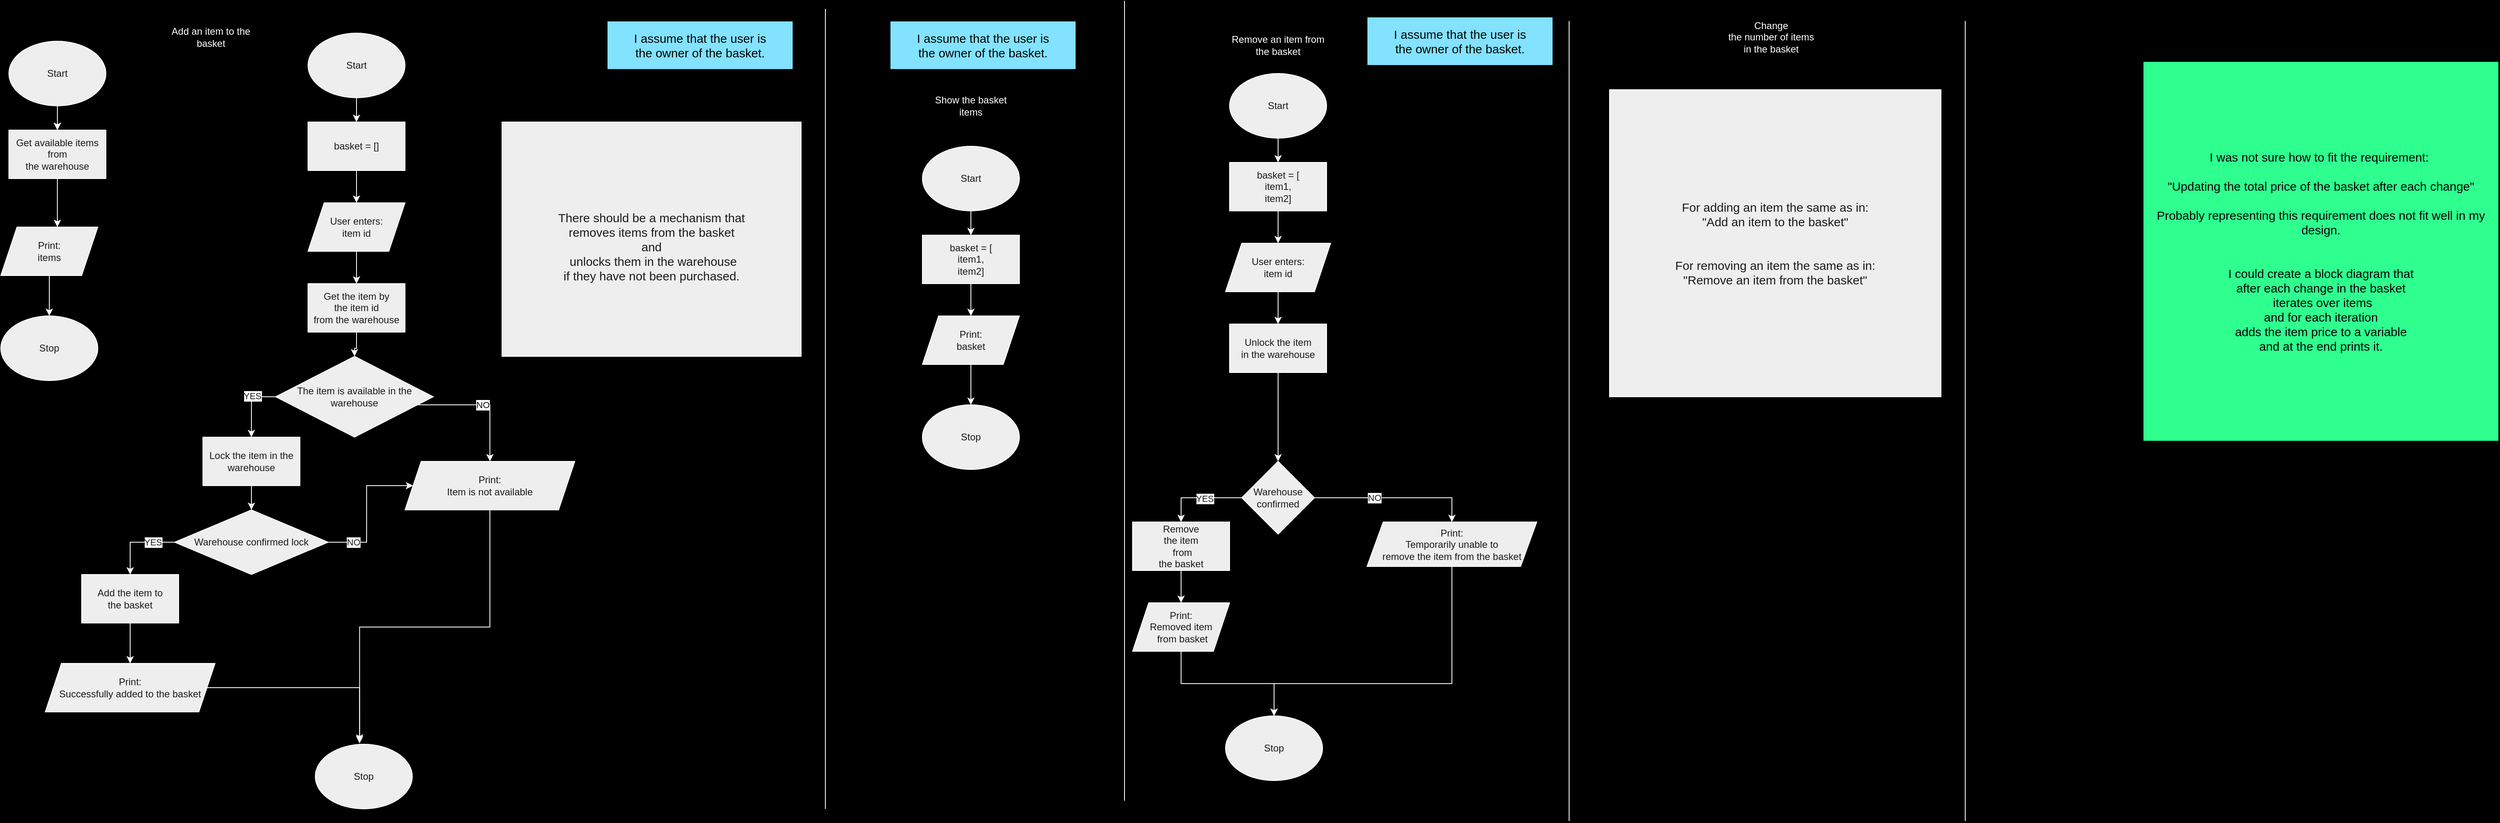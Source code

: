 <mxfile version="24.2.2" type="device">
  <diagram name="Strona-1" id="DosoIk-cxOrtkNcP-osp">
    <mxGraphModel dx="3660" dy="2198" grid="1" gridSize="10" guides="1" tooltips="1" connect="1" arrows="1" fold="1" page="1" pageScale="1" pageWidth="827" pageHeight="1169" background="#000000" math="0" shadow="0">
      <root>
        <mxCell id="0" />
        <mxCell id="1" parent="0" />
        <mxCell id="Ye-_vfyLdOvn20TMV67i-34" value="" style="edgeStyle=orthogonalEdgeStyle;rounded=0;orthogonalLoop=1;jettySize=auto;html=1;labelBackgroundColor=none;strokeColor=#FFFFFF;fontColor=default;" edge="1" parent="1" source="Ye-_vfyLdOvn20TMV67i-1" target="Ye-_vfyLdOvn20TMV67i-5">
          <mxGeometry relative="1" as="geometry" />
        </mxCell>
        <mxCell id="Ye-_vfyLdOvn20TMV67i-40" value="" style="edgeStyle=orthogonalEdgeStyle;orthogonalLoop=1;jettySize=auto;html=1;labelBackgroundColor=none;strokeColor=#FFFFFF;fontColor=default;" edge="1" parent="1" source="Ye-_vfyLdOvn20TMV67i-1" target="Ye-_vfyLdOvn20TMV67i-5">
          <mxGeometry relative="1" as="geometry" />
        </mxCell>
        <mxCell id="Ye-_vfyLdOvn20TMV67i-1" value="Start" style="ellipse;whiteSpace=wrap;html=1;labelBackgroundColor=none;strokeColor=#FFFFFF;rounded=0;fillColor=#EEEEEE;fontColor=#1A1A1A;" vertex="1" parent="1">
          <mxGeometry x="70" y="50" width="120" height="80" as="geometry" />
        </mxCell>
        <mxCell id="Ye-_vfyLdOvn20TMV67i-5" value="Get available items from&lt;br&gt;the warehouse" style="rounded=0;whiteSpace=wrap;html=1;labelBackgroundColor=none;strokeColor=#FFFFFF;fillColor=#EEEEEE;fontColor=#1A1A1A;" vertex="1" parent="1">
          <mxGeometry x="70" y="160" width="120" height="60" as="geometry" />
        </mxCell>
        <mxCell id="Ye-_vfyLdOvn20TMV67i-45" style="edgeStyle=orthogonalEdgeStyle;orthogonalLoop=1;jettySize=auto;html=1;entryX=0.5;entryY=0;entryDx=0;entryDy=0;strokeColor=#FFFFFF;labelBackgroundColor=none;fontColor=default;" edge="1" parent="1" source="Ye-_vfyLdOvn20TMV67i-6" target="Ye-_vfyLdOvn20TMV67i-24">
          <mxGeometry relative="1" as="geometry" />
        </mxCell>
        <mxCell id="Ye-_vfyLdOvn20TMV67i-6" value="Print:&lt;br&gt;items" style="shape=parallelogram;perimeter=parallelogramPerimeter;whiteSpace=wrap;html=1;fixedSize=1;labelBackgroundColor=none;strokeColor=#FFFFFF;rounded=0;fillColor=#EEEEEE;fontColor=#1A1A1A;" vertex="1" parent="1">
          <mxGeometry x="60" y="280" width="120" height="60" as="geometry" />
        </mxCell>
        <mxCell id="Ye-_vfyLdOvn20TMV67i-13" value="" style="edgeStyle=orthogonalEdgeStyle;rounded=0;orthogonalLoop=1;jettySize=auto;html=1;labelBackgroundColor=none;fontColor=default;strokeColor=#FFFFFF;" edge="1" parent="1" source="Ye-_vfyLdOvn20TMV67i-14">
          <mxGeometry relative="1" as="geometry">
            <mxPoint x="500" y="150" as="targetPoint" />
          </mxGeometry>
        </mxCell>
        <mxCell id="Ye-_vfyLdOvn20TMV67i-14" value="Start" style="ellipse;whiteSpace=wrap;html=1;labelBackgroundColor=none;strokeColor=#FFFFFF;rounded=0;fillColor=#EEEEEE;fontColor=#1A1A1A;" vertex="1" parent="1">
          <mxGeometry x="440" y="40" width="120" height="80" as="geometry" />
        </mxCell>
        <mxCell id="Ye-_vfyLdOvn20TMV67i-47" style="edgeStyle=orthogonalEdgeStyle;rounded=0;orthogonalLoop=1;jettySize=auto;html=1;strokeColor=#FFFFFF;fontColor=#FFFFFF;" edge="1" parent="1" source="Ye-_vfyLdOvn20TMV67i-16" target="Ye-_vfyLdOvn20TMV67i-17">
          <mxGeometry relative="1" as="geometry" />
        </mxCell>
        <mxCell id="Ye-_vfyLdOvn20TMV67i-16" value="User enters:&lt;br&gt;item id" style="shape=parallelogram;perimeter=parallelogramPerimeter;whiteSpace=wrap;html=1;fixedSize=1;labelBackgroundColor=none;strokeColor=#FFFFFF;rounded=0;fillColor=#EEEEEE;fontColor=#1A1A1A;" vertex="1" parent="1">
          <mxGeometry x="440" y="250" width="120" height="60" as="geometry" />
        </mxCell>
        <mxCell id="Ye-_vfyLdOvn20TMV67i-48" style="edgeStyle=orthogonalEdgeStyle;rounded=0;orthogonalLoop=1;jettySize=auto;html=1;entryX=0.5;entryY=0;entryDx=0;entryDy=0;strokeColor=#FFFFFF;fontColor=#FFFFFF;" edge="1" parent="1" source="Ye-_vfyLdOvn20TMV67i-17" target="Ye-_vfyLdOvn20TMV67i-18">
          <mxGeometry relative="1" as="geometry" />
        </mxCell>
        <mxCell id="Ye-_vfyLdOvn20TMV67i-17" value="Get the item by &lt;br&gt;the item id &lt;br&gt;from the warehouse" style="rounded=0;whiteSpace=wrap;html=1;labelBackgroundColor=none;strokeColor=#FFFFFF;fillColor=#EEEEEE;fontColor=#1A1A1A;" vertex="1" parent="1">
          <mxGeometry x="440" y="350" width="120" height="60" as="geometry" />
        </mxCell>
        <mxCell id="Ye-_vfyLdOvn20TMV67i-49" value="&lt;font color=&quot;#080808&quot;&gt;NO&lt;/font&gt;" style="edgeStyle=orthogonalEdgeStyle;rounded=0;orthogonalLoop=1;jettySize=auto;html=1;entryX=0.5;entryY=0;entryDx=0;entryDy=0;strokeColor=#FFFFFF;fontColor=#FFFFFF;" edge="1" parent="1" source="Ye-_vfyLdOvn20TMV67i-18" target="Ye-_vfyLdOvn20TMV67i-23">
          <mxGeometry relative="1" as="geometry">
            <Array as="points">
              <mxPoint x="665" y="500" />
            </Array>
          </mxGeometry>
        </mxCell>
        <mxCell id="Ye-_vfyLdOvn20TMV67i-64" style="edgeStyle=orthogonalEdgeStyle;rounded=0;orthogonalLoop=1;jettySize=auto;html=1;exitX=0;exitY=0.5;exitDx=0;exitDy=0;entryX=0.5;entryY=0;entryDx=0;entryDy=0;strokeColor=#FFFFFF;fontColor=#FFFFFF;" edge="1" parent="1" source="Ye-_vfyLdOvn20TMV67i-18" target="Ye-_vfyLdOvn20TMV67i-26">
          <mxGeometry relative="1" as="geometry" />
        </mxCell>
        <mxCell id="Ye-_vfyLdOvn20TMV67i-65" value="YES" style="edgeLabel;html=1;align=center;verticalAlign=middle;resizable=0;points=[];strokeColor=#FFFFFF;fontColor=#1A1A1A;fillColor=#EEEEEE;" vertex="1" connectable="0" parent="Ye-_vfyLdOvn20TMV67i-64">
          <mxGeometry x="-0.274" y="-1" relative="1" as="geometry">
            <mxPoint as="offset" />
          </mxGeometry>
        </mxCell>
        <mxCell id="Ye-_vfyLdOvn20TMV67i-18" value="The item is available in the&lt;br&gt;warehouse" style="rhombus;whiteSpace=wrap;html=1;labelBackgroundColor=none;strokeColor=#FFFFFF;rounded=0;fillColor=#EEEEEE;fontColor=#1A1A1A;" vertex="1" parent="1">
          <mxGeometry x="400" y="440" width="195" height="100" as="geometry" />
        </mxCell>
        <mxCell id="Ye-_vfyLdOvn20TMV67i-46" style="edgeStyle=orthogonalEdgeStyle;rounded=0;orthogonalLoop=1;jettySize=auto;html=1;exitX=0.5;exitY=1;exitDx=0;exitDy=0;entryX=0.5;entryY=0;entryDx=0;entryDy=0;strokeColor=#FFFFFF;fontColor=#FFFFFF;" edge="1" parent="1" source="Ye-_vfyLdOvn20TMV67i-19" target="Ye-_vfyLdOvn20TMV67i-16">
          <mxGeometry relative="1" as="geometry" />
        </mxCell>
        <mxCell id="Ye-_vfyLdOvn20TMV67i-19" value="basket = []" style="rounded=0;whiteSpace=wrap;html=1;labelBackgroundColor=none;strokeColor=#FFFFFF;fillColor=#EEEEEE;fontColor=#1A1A1A;" vertex="1" parent="1">
          <mxGeometry x="440" y="150" width="120" height="60" as="geometry" />
        </mxCell>
        <mxCell id="Ye-_vfyLdOvn20TMV67i-60" style="edgeStyle=orthogonalEdgeStyle;rounded=0;orthogonalLoop=1;jettySize=auto;html=1;entryX=0.5;entryY=0;entryDx=0;entryDy=0;strokeColor=#FFFFFF;fontColor=#FFFFFF;" edge="1" parent="1" source="Ye-_vfyLdOvn20TMV67i-20" target="Ye-_vfyLdOvn20TMV67i-22">
          <mxGeometry relative="1" as="geometry" />
        </mxCell>
        <mxCell id="Ye-_vfyLdOvn20TMV67i-20" value="&lt;div&gt;Add the item to&lt;/div&gt;the basket" style="rounded=0;whiteSpace=wrap;html=1;labelBackgroundColor=none;strokeColor=#FFFFFF;fillColor=#EEEEEE;fontColor=#1A1A1A;" vertex="1" parent="1">
          <mxGeometry x="160" y="710" width="120" height="60" as="geometry" />
        </mxCell>
        <mxCell id="Ye-_vfyLdOvn20TMV67i-22" value="Print:&lt;br&gt;Successfully added to the basket" style="shape=parallelogram;perimeter=parallelogramPerimeter;whiteSpace=wrap;html=1;fixedSize=1;labelBackgroundColor=none;strokeColor=#FFFFFF;rounded=0;fillColor=#EEEEEE;fontColor=#1A1A1A;" vertex="1" parent="1">
          <mxGeometry x="115" y="820" width="210" height="60" as="geometry" />
        </mxCell>
        <mxCell id="Ye-_vfyLdOvn20TMV67i-23" value="Print:&lt;br&gt;Item is not available" style="shape=parallelogram;perimeter=parallelogramPerimeter;whiteSpace=wrap;html=1;fixedSize=1;labelBackgroundColor=none;strokeColor=#FFFFFF;rounded=0;fillColor=#EEEEEE;fontColor=#1A1A1A;" vertex="1" parent="1">
          <mxGeometry x="560" y="570" width="210" height="60" as="geometry" />
        </mxCell>
        <mxCell id="Ye-_vfyLdOvn20TMV67i-24" value="Stop" style="ellipse;whiteSpace=wrap;html=1;labelBackgroundColor=none;strokeColor=#FFFFFF;rounded=0;fillColor=#EEEEEE;fontColor=#1A1A1A;" vertex="1" parent="1">
          <mxGeometry x="60" y="390" width="120" height="80" as="geometry" />
        </mxCell>
        <mxCell id="Ye-_vfyLdOvn20TMV67i-25" value="Stop" style="ellipse;whiteSpace=wrap;html=1;labelBackgroundColor=none;strokeColor=#FFFFFF;rounded=0;fillColor=#EEEEEE;fontColor=#1A1A1A;" vertex="1" parent="1">
          <mxGeometry x="449" y="920" width="120" height="80" as="geometry" />
        </mxCell>
        <mxCell id="Ye-_vfyLdOvn20TMV67i-61" style="edgeStyle=orthogonalEdgeStyle;rounded=0;orthogonalLoop=1;jettySize=auto;html=1;entryX=0.5;entryY=0;entryDx=0;entryDy=0;strokeColor=#FFFFFF;fontColor=#FFFFFF;" edge="1" parent="1" source="Ye-_vfyLdOvn20TMV67i-26" target="Ye-_vfyLdOvn20TMV67i-57">
          <mxGeometry relative="1" as="geometry" />
        </mxCell>
        <mxCell id="Ye-_vfyLdOvn20TMV67i-26" value="Lock the item in the warehouse" style="rounded=0;whiteSpace=wrap;html=1;labelBackgroundColor=none;strokeColor=#FFFFFF;fillColor=#EEEEEE;fontColor=#1A1A1A;" vertex="1" parent="1">
          <mxGeometry x="310" y="540" width="120" height="60" as="geometry" />
        </mxCell>
        <mxCell id="Ye-_vfyLdOvn20TMV67i-28" value="&lt;font style=&quot;font-size: 15px;&quot;&gt;&lt;br&gt;There should be a mechanism that&lt;br&gt;removes items from the basket&lt;br&gt;and&lt;br&gt;&amp;nbsp;unlocks them in the warehouse &lt;br&gt;if they have not been purchased.&lt;/font&gt;" style="rounded=0;whiteSpace=wrap;html=1;labelBackgroundColor=none;strokeColor=#FFFFFF;fillColor=#EEEEEE;fontColor=#1A1A1A;" vertex="1" parent="1">
          <mxGeometry x="680" y="150" width="370" height="290" as="geometry" />
        </mxCell>
        <mxCell id="Ye-_vfyLdOvn20TMV67i-36" value="" style="endArrow=classic;html=1;strokeColor=#FFFFFF;entryX=0.5;entryY=0;entryDx=0;entryDy=0;labelBackgroundColor=none;fontColor=default;" edge="1" parent="1" target="Ye-_vfyLdOvn20TMV67i-5">
          <mxGeometry width="50" height="50" relative="1" as="geometry">
            <mxPoint x="130" y="130" as="sourcePoint" />
            <mxPoint x="460" y="360" as="targetPoint" />
          </mxGeometry>
        </mxCell>
        <mxCell id="Ye-_vfyLdOvn20TMV67i-44" style="edgeStyle=orthogonalEdgeStyle;orthogonalLoop=1;jettySize=auto;html=1;entryX=0.583;entryY=0;entryDx=0;entryDy=0;entryPerimeter=0;strokeColor=#FFFFFF;labelBackgroundColor=none;fontColor=default;" edge="1" parent="1" source="Ye-_vfyLdOvn20TMV67i-5" target="Ye-_vfyLdOvn20TMV67i-6">
          <mxGeometry relative="1" as="geometry" />
        </mxCell>
        <mxCell id="Ye-_vfyLdOvn20TMV67i-54" style="edgeStyle=orthogonalEdgeStyle;rounded=0;orthogonalLoop=1;jettySize=auto;html=1;entryX=0.457;entryY=-0.013;entryDx=0;entryDy=0;entryPerimeter=0;strokeColor=#FFFFFF;fontColor=#FFFFFF;" edge="1" parent="1" source="Ye-_vfyLdOvn20TMV67i-22" target="Ye-_vfyLdOvn20TMV67i-25">
          <mxGeometry relative="1" as="geometry" />
        </mxCell>
        <mxCell id="Ye-_vfyLdOvn20TMV67i-55" style="edgeStyle=orthogonalEdgeStyle;rounded=0;orthogonalLoop=1;jettySize=auto;html=1;entryX=0.457;entryY=-0.04;entryDx=0;entryDy=0;entryPerimeter=0;strokeColor=#FFFFFF;fontColor=#FFFFFF;" edge="1" parent="1" source="Ye-_vfyLdOvn20TMV67i-23" target="Ye-_vfyLdOvn20TMV67i-25">
          <mxGeometry relative="1" as="geometry">
            <Array as="points">
              <mxPoint x="665" y="775" />
              <mxPoint x="504" y="775" />
            </Array>
          </mxGeometry>
        </mxCell>
        <mxCell id="Ye-_vfyLdOvn20TMV67i-58" style="edgeStyle=orthogonalEdgeStyle;rounded=0;orthogonalLoop=1;jettySize=auto;html=1;strokeColor=#FFFFFF;fontColor=#FFFFFF;" edge="1" parent="1" source="Ye-_vfyLdOvn20TMV67i-57" target="Ye-_vfyLdOvn20TMV67i-23">
          <mxGeometry relative="1" as="geometry" />
        </mxCell>
        <mxCell id="Ye-_vfyLdOvn20TMV67i-62" value="NO" style="edgeLabel;html=1;align=center;verticalAlign=middle;resizable=0;points=[];strokeColor=#FFFFFF;fontColor=#1A1A1A;fillColor=#EEEEEE;" vertex="1" connectable="0" parent="Ye-_vfyLdOvn20TMV67i-58">
          <mxGeometry x="-0.652" relative="1" as="geometry">
            <mxPoint as="offset" />
          </mxGeometry>
        </mxCell>
        <mxCell id="Ye-_vfyLdOvn20TMV67i-59" style="edgeStyle=orthogonalEdgeStyle;rounded=0;orthogonalLoop=1;jettySize=auto;html=1;exitX=0;exitY=0.5;exitDx=0;exitDy=0;strokeColor=#FFFFFF;fontColor=#FFFFFF;" edge="1" parent="1" source="Ye-_vfyLdOvn20TMV67i-57" target="Ye-_vfyLdOvn20TMV67i-20">
          <mxGeometry relative="1" as="geometry" />
        </mxCell>
        <mxCell id="Ye-_vfyLdOvn20TMV67i-63" value="YES" style="edgeLabel;html=1;align=center;verticalAlign=middle;resizable=0;points=[];strokeColor=#FFFFFF;fontColor=#1A1A1A;fillColor=#EEEEEE;" vertex="1" connectable="0" parent="Ye-_vfyLdOvn20TMV67i-59">
          <mxGeometry x="-0.435" relative="1" as="geometry">
            <mxPoint as="offset" />
          </mxGeometry>
        </mxCell>
        <mxCell id="Ye-_vfyLdOvn20TMV67i-57" value="Warehouse confirmed lock" style="rhombus;whiteSpace=wrap;html=1;labelBackgroundColor=none;strokeColor=#FFFFFF;rounded=0;fillColor=#EEEEEE;fontColor=#1A1A1A;" vertex="1" parent="1">
          <mxGeometry x="275" y="630" width="190" height="80" as="geometry" />
        </mxCell>
        <mxCell id="Ye-_vfyLdOvn20TMV67i-66" value="&lt;font color=&quot;#ffffff&quot;&gt;Add an item to the basket&lt;/font&gt;" style="text;html=1;align=center;verticalAlign=middle;whiteSpace=wrap;rounded=0;fontColor=#1A1A1A;" vertex="1" parent="1">
          <mxGeometry x="260" y="10" width="120" height="70" as="geometry" />
        </mxCell>
        <mxCell id="Ye-_vfyLdOvn20TMV67i-67" value="" style="endArrow=none;html=1;rounded=0;strokeColor=#FFFFFF;fontColor=#FFFFFF;" edge="1" parent="1">
          <mxGeometry width="50" height="50" relative="1" as="geometry">
            <mxPoint x="1080" y="10" as="sourcePoint" />
            <mxPoint x="1080" y="1000" as="targetPoint" />
          </mxGeometry>
        </mxCell>
        <mxCell id="Ye-_vfyLdOvn20TMV67i-68" value="&lt;font color=&quot;#ffffff&quot;&gt;Show the basket items&lt;/font&gt;" style="text;html=1;align=center;verticalAlign=middle;whiteSpace=wrap;rounded=0;fontColor=#1A1A1A;" vertex="1" parent="1">
          <mxGeometry x="1200" y="95" width="120" height="70" as="geometry" />
        </mxCell>
        <mxCell id="Ye-_vfyLdOvn20TMV67i-69" value="" style="edgeStyle=orthogonalEdgeStyle;rounded=0;orthogonalLoop=1;jettySize=auto;html=1;labelBackgroundColor=none;fontColor=default;strokeColor=#FFFFFF;" edge="1" parent="1" source="Ye-_vfyLdOvn20TMV67i-70">
          <mxGeometry relative="1" as="geometry">
            <mxPoint x="1260" y="290" as="targetPoint" />
          </mxGeometry>
        </mxCell>
        <mxCell id="Ye-_vfyLdOvn20TMV67i-70" value="Start" style="ellipse;whiteSpace=wrap;html=1;labelBackgroundColor=none;strokeColor=#FFFFFF;rounded=0;fillColor=#EEEEEE;fontColor=#1A1A1A;" vertex="1" parent="1">
          <mxGeometry x="1200" y="180" width="120" height="80" as="geometry" />
        </mxCell>
        <mxCell id="Ye-_vfyLdOvn20TMV67i-74" style="edgeStyle=orthogonalEdgeStyle;rounded=0;orthogonalLoop=1;jettySize=auto;html=1;entryX=0.5;entryY=0;entryDx=0;entryDy=0;strokeColor=#FFFFFF;fontColor=#FFFFFF;" edge="1" parent="1" source="Ye-_vfyLdOvn20TMV67i-71" target="Ye-_vfyLdOvn20TMV67i-72">
          <mxGeometry relative="1" as="geometry" />
        </mxCell>
        <mxCell id="Ye-_vfyLdOvn20TMV67i-71" value="basket = [&lt;br&gt;item1,&lt;br&gt;item2]" style="rounded=0;whiteSpace=wrap;html=1;labelBackgroundColor=none;strokeColor=#FFFFFF;fillColor=#EEEEEE;fontColor=#1A1A1A;" vertex="1" parent="1">
          <mxGeometry x="1200" y="290" width="120" height="60" as="geometry" />
        </mxCell>
        <mxCell id="Ye-_vfyLdOvn20TMV67i-75" style="edgeStyle=orthogonalEdgeStyle;rounded=0;orthogonalLoop=1;jettySize=auto;html=1;strokeColor=#FFFFFF;fontColor=#FFFFFF;" edge="1" parent="1" source="Ye-_vfyLdOvn20TMV67i-72" target="Ye-_vfyLdOvn20TMV67i-73">
          <mxGeometry relative="1" as="geometry" />
        </mxCell>
        <mxCell id="Ye-_vfyLdOvn20TMV67i-72" value="Print:&lt;br&gt;basket" style="shape=parallelogram;perimeter=parallelogramPerimeter;whiteSpace=wrap;html=1;fixedSize=1;labelBackgroundColor=none;strokeColor=#FFFFFF;rounded=0;fillColor=#EEEEEE;fontColor=#1A1A1A;" vertex="1" parent="1">
          <mxGeometry x="1200" y="390" width="120" height="60" as="geometry" />
        </mxCell>
        <mxCell id="Ye-_vfyLdOvn20TMV67i-73" value="Stop" style="ellipse;whiteSpace=wrap;html=1;labelBackgroundColor=none;strokeColor=#FFFFFF;rounded=0;fillColor=#EEEEEE;fontColor=#1A1A1A;" vertex="1" parent="1">
          <mxGeometry x="1200" y="500" width="120" height="80" as="geometry" />
        </mxCell>
        <mxCell id="Ye-_vfyLdOvn20TMV67i-76" value="" style="endArrow=none;html=1;rounded=0;strokeColor=#FFFFFF;fontColor=#FFFFFF;" edge="1" parent="1">
          <mxGeometry width="50" height="50" relative="1" as="geometry">
            <mxPoint x="1450" as="sourcePoint" />
            <mxPoint x="1450" y="990" as="targetPoint" />
          </mxGeometry>
        </mxCell>
        <mxCell id="Ye-_vfyLdOvn20TMV67i-77" value="&lt;font color=&quot;#ffffff&quot;&gt;Remove an item from the basket&lt;/font&gt;" style="text;html=1;align=center;verticalAlign=middle;whiteSpace=wrap;rounded=0;fontColor=#1A1A1A;" vertex="1" parent="1">
          <mxGeometry x="1580" y="20" width="120" height="70" as="geometry" />
        </mxCell>
        <mxCell id="Ye-_vfyLdOvn20TMV67i-78" value="" style="edgeStyle=orthogonalEdgeStyle;rounded=0;orthogonalLoop=1;jettySize=auto;html=1;labelBackgroundColor=none;fontColor=default;strokeColor=#FFFFFF;" edge="1" parent="1" source="Ye-_vfyLdOvn20TMV67i-79">
          <mxGeometry relative="1" as="geometry">
            <mxPoint x="1640" y="200" as="targetPoint" />
          </mxGeometry>
        </mxCell>
        <mxCell id="Ye-_vfyLdOvn20TMV67i-79" value="Start" style="ellipse;whiteSpace=wrap;html=1;labelBackgroundColor=none;strokeColor=#FFFFFF;rounded=0;fillColor=#EEEEEE;fontColor=#1A1A1A;" vertex="1" parent="1">
          <mxGeometry x="1580" y="90" width="120" height="80" as="geometry" />
        </mxCell>
        <mxCell id="Ye-_vfyLdOvn20TMV67i-82" style="edgeStyle=orthogonalEdgeStyle;rounded=0;orthogonalLoop=1;jettySize=auto;html=1;entryX=0.5;entryY=0;entryDx=0;entryDy=0;strokeColor=#FFFFFF;fontColor=#FFFFFF;" edge="1" parent="1" source="Ye-_vfyLdOvn20TMV67i-80" target="Ye-_vfyLdOvn20TMV67i-81">
          <mxGeometry relative="1" as="geometry" />
        </mxCell>
        <mxCell id="Ye-_vfyLdOvn20TMV67i-80" value="basket = [&lt;br&gt;item1,&lt;br&gt;item2]" style="rounded=0;whiteSpace=wrap;html=1;labelBackgroundColor=none;strokeColor=#FFFFFF;fillColor=#EEEEEE;fontColor=#1A1A1A;" vertex="1" parent="1">
          <mxGeometry x="1580" y="200" width="120" height="60" as="geometry" />
        </mxCell>
        <mxCell id="Ye-_vfyLdOvn20TMV67i-105" style="edgeStyle=orthogonalEdgeStyle;rounded=0;orthogonalLoop=1;jettySize=auto;html=1;entryX=0.5;entryY=0;entryDx=0;entryDy=0;strokeColor=#FFFFFF;fontColor=#FFFFFF;" edge="1" parent="1" source="Ye-_vfyLdOvn20TMV67i-81" target="Ye-_vfyLdOvn20TMV67i-83">
          <mxGeometry relative="1" as="geometry" />
        </mxCell>
        <mxCell id="Ye-_vfyLdOvn20TMV67i-81" value="User enters:&lt;br&gt;item id" style="shape=parallelogram;perimeter=parallelogramPerimeter;whiteSpace=wrap;html=1;fixedSize=1;labelBackgroundColor=none;strokeColor=#FFFFFF;rounded=0;fillColor=#EEEEEE;fontColor=#1A1A1A;" vertex="1" parent="1">
          <mxGeometry x="1575" y="300" width="130" height="60" as="geometry" />
        </mxCell>
        <mxCell id="Ye-_vfyLdOvn20TMV67i-106" style="edgeStyle=orthogonalEdgeStyle;rounded=0;orthogonalLoop=1;jettySize=auto;html=1;entryX=0.5;entryY=0;entryDx=0;entryDy=0;strokeColor=#FFFFFF;fontColor=#FFFFFF;" edge="1" parent="1" source="Ye-_vfyLdOvn20TMV67i-83" target="Ye-_vfyLdOvn20TMV67i-84">
          <mxGeometry relative="1" as="geometry" />
        </mxCell>
        <mxCell id="Ye-_vfyLdOvn20TMV67i-83" value="Unlock the item&lt;br&gt;in the warehouse" style="rounded=0;whiteSpace=wrap;html=1;labelBackgroundColor=none;strokeColor=#FFFFFF;fillColor=#EEEEEE;fontColor=#1A1A1A;" vertex="1" parent="1">
          <mxGeometry x="1580" y="400" width="120" height="60" as="geometry" />
        </mxCell>
        <mxCell id="Ye-_vfyLdOvn20TMV67i-94" style="edgeStyle=orthogonalEdgeStyle;rounded=0;orthogonalLoop=1;jettySize=auto;html=1;entryX=0.5;entryY=0;entryDx=0;entryDy=0;strokeColor=#FFFFFF;fontColor=#FFFFFF;" edge="1" parent="1" source="Ye-_vfyLdOvn20TMV67i-84" target="Ye-_vfyLdOvn20TMV67i-88">
          <mxGeometry relative="1" as="geometry" />
        </mxCell>
        <mxCell id="Ye-_vfyLdOvn20TMV67i-95" value="YES" style="edgeLabel;html=1;align=center;verticalAlign=middle;resizable=0;points=[];strokeColor=#FFFFFF;fontColor=#1A1A1A;fillColor=#EEEEEE;" vertex="1" connectable="0" parent="Ye-_vfyLdOvn20TMV67i-94">
          <mxGeometry x="-0.127" y="1" relative="1" as="geometry">
            <mxPoint as="offset" />
          </mxGeometry>
        </mxCell>
        <mxCell id="Ye-_vfyLdOvn20TMV67i-96" style="edgeStyle=orthogonalEdgeStyle;rounded=0;orthogonalLoop=1;jettySize=auto;html=1;strokeColor=#FFFFFF;fontColor=#FFFFFF;entryX=0.5;entryY=0;entryDx=0;entryDy=0;" edge="1" parent="1" source="Ye-_vfyLdOvn20TMV67i-84" target="Ye-_vfyLdOvn20TMV67i-91">
          <mxGeometry relative="1" as="geometry" />
        </mxCell>
        <mxCell id="Ye-_vfyLdOvn20TMV67i-97" value="NO" style="edgeLabel;html=1;align=center;verticalAlign=middle;resizable=0;points=[];strokeColor=#FFFFFF;fontColor=#1A1A1A;fillColor=#EEEEEE;" vertex="1" connectable="0" parent="Ye-_vfyLdOvn20TMV67i-96">
          <mxGeometry x="-0.551" y="-1" relative="1" as="geometry">
            <mxPoint x="29" y="-1" as="offset" />
          </mxGeometry>
        </mxCell>
        <mxCell id="Ye-_vfyLdOvn20TMV67i-84" value="Warehouse confirmed" style="rhombus;whiteSpace=wrap;html=1;strokeColor=#FFFFFF;fontColor=#1A1A1A;fillColor=#EEEEEE;" vertex="1" parent="1">
          <mxGeometry x="1595" y="570" width="90" height="90" as="geometry" />
        </mxCell>
        <mxCell id="Ye-_vfyLdOvn20TMV67i-107" style="edgeStyle=orthogonalEdgeStyle;rounded=0;orthogonalLoop=1;jettySize=auto;html=1;exitX=0.5;exitY=1;exitDx=0;exitDy=0;strokeColor=#FFFFFF;fontColor=#FFFFFF;" edge="1" parent="1" source="Ye-_vfyLdOvn20TMV67i-88" target="Ye-_vfyLdOvn20TMV67i-89">
          <mxGeometry relative="1" as="geometry" />
        </mxCell>
        <mxCell id="Ye-_vfyLdOvn20TMV67i-88" value="Remove &lt;br&gt;the item&lt;br&gt;&amp;nbsp;from &lt;br&gt;the basket" style="rounded=0;whiteSpace=wrap;html=1;labelBackgroundColor=none;strokeColor=#FFFFFF;fillColor=#EEEEEE;fontColor=#1A1A1A;" vertex="1" parent="1">
          <mxGeometry x="1460" y="645" width="120" height="60" as="geometry" />
        </mxCell>
        <mxCell id="Ye-_vfyLdOvn20TMV67i-98" style="edgeStyle=orthogonalEdgeStyle;rounded=0;orthogonalLoop=1;jettySize=auto;html=1;strokeColor=#FFFFFF;fontColor=#FFFFFF;" edge="1" parent="1" source="Ye-_vfyLdOvn20TMV67i-89" target="Ye-_vfyLdOvn20TMV67i-90">
          <mxGeometry relative="1" as="geometry" />
        </mxCell>
        <mxCell id="Ye-_vfyLdOvn20TMV67i-89" value="Print:&lt;br&gt;Removed item&lt;br&gt;&amp;nbsp;from basket" style="shape=parallelogram;perimeter=parallelogramPerimeter;whiteSpace=wrap;html=1;fixedSize=1;labelBackgroundColor=none;strokeColor=#FFFFFF;rounded=0;fillColor=#EEEEEE;fontColor=#1A1A1A;" vertex="1" parent="1">
          <mxGeometry x="1460" y="745" width="120" height="60" as="geometry" />
        </mxCell>
        <mxCell id="Ye-_vfyLdOvn20TMV67i-90" value="Stop" style="ellipse;whiteSpace=wrap;html=1;labelBackgroundColor=none;strokeColor=#FFFFFF;rounded=0;fillColor=#EEEEEE;fontColor=#1A1A1A;" vertex="1" parent="1">
          <mxGeometry x="1575" y="885" width="120" height="80" as="geometry" />
        </mxCell>
        <mxCell id="Ye-_vfyLdOvn20TMV67i-99" style="edgeStyle=orthogonalEdgeStyle;rounded=0;orthogonalLoop=1;jettySize=auto;html=1;strokeColor=#FFFFFF;fontColor=#FFFFFF;" edge="1" parent="1" source="Ye-_vfyLdOvn20TMV67i-91" target="Ye-_vfyLdOvn20TMV67i-90">
          <mxGeometry relative="1" as="geometry">
            <Array as="points">
              <mxPoint x="1855" y="845" />
              <mxPoint x="1635" y="845" />
            </Array>
          </mxGeometry>
        </mxCell>
        <mxCell id="Ye-_vfyLdOvn20TMV67i-91" value="Print:&lt;br&gt;Temporarily unable to&lt;br&gt;remove the item from the basket" style="shape=parallelogram;perimeter=parallelogramPerimeter;whiteSpace=wrap;html=1;fixedSize=1;labelBackgroundColor=none;strokeColor=#FFFFFF;rounded=0;fillColor=#EEEEEE;fontColor=#1A1A1A;" vertex="1" parent="1">
          <mxGeometry x="1750" y="645" width="210" height="55" as="geometry" />
        </mxCell>
        <mxCell id="Ye-_vfyLdOvn20TMV67i-100" value="" style="endArrow=none;html=1;rounded=0;strokeColor=#FFFFFF;fontColor=#FFFFFF;" edge="1" parent="1">
          <mxGeometry width="50" height="50" relative="1" as="geometry">
            <mxPoint x="2000" y="25" as="sourcePoint" />
            <mxPoint x="2000" y="1015" as="targetPoint" />
          </mxGeometry>
        </mxCell>
        <mxCell id="Ye-_vfyLdOvn20TMV67i-101" value="&lt;font color=&quot;#ffffff&quot;&gt;Change &lt;br&gt;the number of items in the basket&lt;/font&gt;" style="text;html=1;align=center;verticalAlign=middle;whiteSpace=wrap;rounded=0;fontColor=#1A1A1A;" vertex="1" parent="1">
          <mxGeometry x="2190" y="10" width="120" height="70" as="geometry" />
        </mxCell>
        <mxCell id="Ye-_vfyLdOvn20TMV67i-102" value="&lt;font style=&quot;font-size: 15px;&quot;&gt;For adding an item the same as in:&lt;/font&gt;&lt;div style=&quot;font-size: 15px;&quot;&gt;&lt;font style=&quot;font-size: 15px;&quot;&gt;&quot;Add an item to the basket&quot;&lt;br&gt;&lt;br&gt;&lt;br&gt;For removing an item the same as in:&lt;br&gt;&quot;Remove an item from the basket&quot;&lt;br&gt;&lt;/font&gt;&lt;/div&gt;" style="rounded=0;whiteSpace=wrap;html=1;labelBackgroundColor=none;strokeColor=#FFFFFF;fillColor=#EEEEEE;fontColor=#1A1A1A;" vertex="1" parent="1">
          <mxGeometry x="2050" y="110" width="410" height="380" as="geometry" />
        </mxCell>
        <mxCell id="Ye-_vfyLdOvn20TMV67i-103" value="" style="endArrow=none;html=1;rounded=0;strokeColor=#FFFFFF;fontColor=#FFFFFF;" edge="1" parent="1">
          <mxGeometry width="50" height="50" relative="1" as="geometry">
            <mxPoint x="2490" y="25" as="sourcePoint" />
            <mxPoint x="2490" y="1015" as="targetPoint" />
          </mxGeometry>
        </mxCell>
        <mxCell id="Ye-_vfyLdOvn20TMV67i-104" value="&lt;font style=&quot;font-size: 15px;&quot;&gt;I was not sure how to fit the requirement:&amp;nbsp;&lt;br&gt;&lt;br&gt;&quot;Updating the total price of the basket after each change&quot;&lt;br&gt;&lt;br&gt;Probably representing this requirement does not fit well in my design.&lt;br&gt;&lt;br&gt;&lt;br&gt;I could create a block diagram that&lt;/font&gt;&lt;div style=&quot;font-size: 15px;&quot;&gt;&lt;font style=&quot;font-size: 15px;&quot;&gt;after each change in the basket&lt;br&gt;&amp;nbsp;iterates over items&lt;br&gt;and for each iteration &lt;br&gt;adds the item price to a variable&lt;br&gt;and at the end prints it.&lt;/font&gt;&lt;/div&gt;" style="rounded=0;whiteSpace=wrap;html=1;labelBackgroundColor=none;fillColor=#2EFF8F;" vertex="1" parent="1">
          <mxGeometry x="2710" y="75" width="440" height="470" as="geometry" />
        </mxCell>
        <mxCell id="Ye-_vfyLdOvn20TMV67i-110" value="&lt;span style=&quot;font-size: 15px;&quot;&gt;I assume that the user is&lt;br&gt;the owner of the basket.&lt;/span&gt;" style="rounded=0;whiteSpace=wrap;html=1;labelBackgroundColor=none;fillColor=#82E2FF;" vertex="1" parent="1">
          <mxGeometry x="1750" y="20" width="230" height="60" as="geometry" />
        </mxCell>
        <mxCell id="Ye-_vfyLdOvn20TMV67i-111" value="&lt;span style=&quot;font-size: 15px;&quot;&gt;I assume that the user is&lt;br&gt;the owner of the basket.&lt;/span&gt;" style="rounded=0;whiteSpace=wrap;html=1;labelBackgroundColor=none;fillColor=#82E2FF;" vertex="1" parent="1">
          <mxGeometry x="810" y="25" width="230" height="60" as="geometry" />
        </mxCell>
        <mxCell id="Ye-_vfyLdOvn20TMV67i-113" value="&lt;span style=&quot;font-size: 15px;&quot;&gt;I assume that the user is&lt;br&gt;the owner of the basket.&lt;/span&gt;" style="rounded=0;whiteSpace=wrap;html=1;labelBackgroundColor=none;fillColor=#82E2FF;" vertex="1" parent="1">
          <mxGeometry x="1160" y="25" width="230" height="60" as="geometry" />
        </mxCell>
      </root>
    </mxGraphModel>
  </diagram>
</mxfile>
